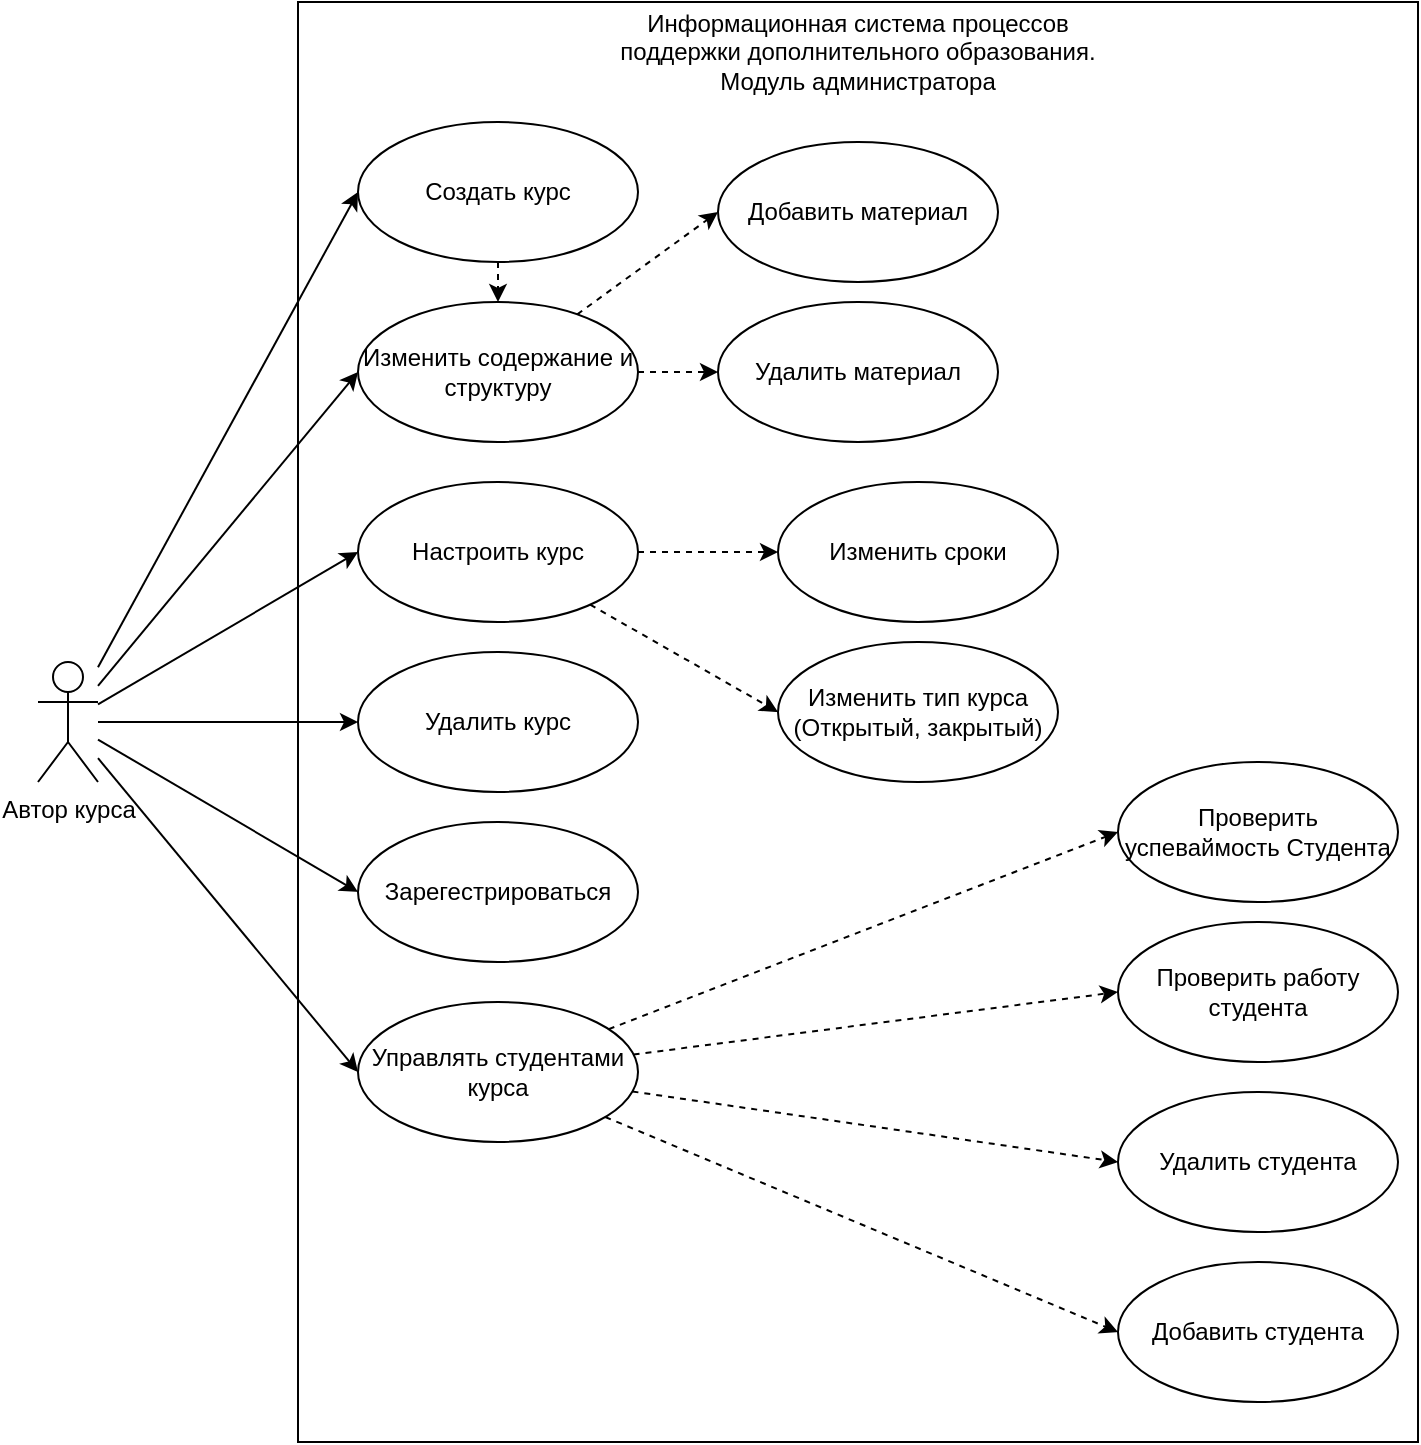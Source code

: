 <mxfile version="23.1.5" type="device">
  <diagram name="Страница — 1" id="TUdbi3gtHHj1jDcqYHT5">
    <mxGraphModel dx="1434" dy="884" grid="1" gridSize="10" guides="1" tooltips="1" connect="1" arrows="1" fold="1" page="1" pageScale="1" pageWidth="827" pageHeight="1169" math="0" shadow="0">
      <root>
        <mxCell id="0" />
        <mxCell id="1" parent="0" />
        <mxCell id="-H2JG8YgPfby64dMCURj-17" value="" style="rounded=0;whiteSpace=wrap;html=1;" vertex="1" parent="1">
          <mxGeometry x="160" y="40" width="560" height="720" as="geometry" />
        </mxCell>
        <mxCell id="-H2JG8YgPfby64dMCURj-21" style="rounded=0;orthogonalLoop=1;jettySize=auto;html=1;strokeColor=default;entryX=0;entryY=0.5;entryDx=0;entryDy=0;" edge="1" parent="1" source="-H2JG8YgPfby64dMCURj-1" target="-H2JG8YgPfby64dMCURj-6">
          <mxGeometry relative="1" as="geometry" />
        </mxCell>
        <mxCell id="-H2JG8YgPfby64dMCURj-24" style="rounded=0;orthogonalLoop=1;jettySize=auto;html=1;entryX=0;entryY=0.5;entryDx=0;entryDy=0;" edge="1" parent="1" source="-H2JG8YgPfby64dMCURj-1" target="-H2JG8YgPfby64dMCURj-2">
          <mxGeometry relative="1" as="geometry" />
        </mxCell>
        <mxCell id="-H2JG8YgPfby64dMCURj-37" style="rounded=0;orthogonalLoop=1;jettySize=auto;html=1;entryX=0;entryY=0.5;entryDx=0;entryDy=0;" edge="1" parent="1" source="-H2JG8YgPfby64dMCURj-1" target="-H2JG8YgPfby64dMCURj-5">
          <mxGeometry relative="1" as="geometry" />
        </mxCell>
        <mxCell id="-H2JG8YgPfby64dMCURj-44" style="rounded=0;orthogonalLoop=1;jettySize=auto;html=1;entryX=0;entryY=0.5;entryDx=0;entryDy=0;" edge="1" parent="1" source="-H2JG8YgPfby64dMCURj-1" target="-H2JG8YgPfby64dMCURj-13">
          <mxGeometry relative="1" as="geometry" />
        </mxCell>
        <mxCell id="-H2JG8YgPfby64dMCURj-49" style="rounded=0;orthogonalLoop=1;jettySize=auto;html=1;entryX=0;entryY=0.5;entryDx=0;entryDy=0;" edge="1" parent="1" source="-H2JG8YgPfby64dMCURj-1" target="-H2JG8YgPfby64dMCURj-48">
          <mxGeometry relative="1" as="geometry" />
        </mxCell>
        <mxCell id="-H2JG8YgPfby64dMCURj-54" style="rounded=0;orthogonalLoop=1;jettySize=auto;html=1;entryX=0;entryY=0.5;entryDx=0;entryDy=0;" edge="1" parent="1" source="-H2JG8YgPfby64dMCURj-1" target="-H2JG8YgPfby64dMCURj-53">
          <mxGeometry relative="1" as="geometry" />
        </mxCell>
        <mxCell id="-H2JG8YgPfby64dMCURj-1" value="Автор курса" style="shape=umlActor;verticalLabelPosition=bottom;verticalAlign=top;html=1;" vertex="1" parent="1">
          <mxGeometry x="30" y="370" width="30" height="60" as="geometry" />
        </mxCell>
        <mxCell id="-H2JG8YgPfby64dMCURj-36" style="rounded=0;orthogonalLoop=1;jettySize=auto;html=1;entryX=0.5;entryY=0;entryDx=0;entryDy=0;dashed=1;" edge="1" parent="1" source="-H2JG8YgPfby64dMCURj-2" target="-H2JG8YgPfby64dMCURj-5">
          <mxGeometry relative="1" as="geometry" />
        </mxCell>
        <mxCell id="-H2JG8YgPfby64dMCURj-2" value="Создать курс" style="ellipse;whiteSpace=wrap;html=1;" vertex="1" parent="1">
          <mxGeometry x="190" y="100" width="140" height="70" as="geometry" />
        </mxCell>
        <mxCell id="-H2JG8YgPfby64dMCURj-3" value="Проверить работу студента" style="ellipse;whiteSpace=wrap;html=1;" vertex="1" parent="1">
          <mxGeometry x="570" y="500" width="140" height="70" as="geometry" />
        </mxCell>
        <mxCell id="-H2JG8YgPfby64dMCURj-4" value="Добавить материал" style="ellipse;whiteSpace=wrap;html=1;" vertex="1" parent="1">
          <mxGeometry x="370" y="110" width="140" height="70" as="geometry" />
        </mxCell>
        <mxCell id="-H2JG8YgPfby64dMCURj-34" style="rounded=0;orthogonalLoop=1;jettySize=auto;html=1;entryX=0;entryY=0.5;entryDx=0;entryDy=0;dashed=1;" edge="1" parent="1" source="-H2JG8YgPfby64dMCURj-5" target="-H2JG8YgPfby64dMCURj-4">
          <mxGeometry relative="1" as="geometry" />
        </mxCell>
        <mxCell id="-H2JG8YgPfby64dMCURj-35" style="rounded=0;orthogonalLoop=1;jettySize=auto;html=1;entryX=0;entryY=0.5;entryDx=0;entryDy=0;dashed=1;" edge="1" parent="1" source="-H2JG8YgPfby64dMCURj-5" target="-H2JG8YgPfby64dMCURj-33">
          <mxGeometry relative="1" as="geometry" />
        </mxCell>
        <mxCell id="-H2JG8YgPfby64dMCURj-5" value="Изменить содержание и структуру" style="ellipse;whiteSpace=wrap;html=1;" vertex="1" parent="1">
          <mxGeometry x="190" y="190" width="140" height="70" as="geometry" />
        </mxCell>
        <mxCell id="-H2JG8YgPfby64dMCURj-6" value="Зарегестрироваться" style="ellipse;whiteSpace=wrap;html=1;" vertex="1" parent="1">
          <mxGeometry x="190" y="450" width="140" height="70" as="geometry" />
        </mxCell>
        <mxCell id="-H2JG8YgPfby64dMCURj-12" value="Проверить успеваймость Студента" style="ellipse;whiteSpace=wrap;html=1;" vertex="1" parent="1">
          <mxGeometry x="570" y="420" width="140" height="70" as="geometry" />
        </mxCell>
        <mxCell id="-H2JG8YgPfby64dMCURj-40" style="rounded=0;orthogonalLoop=1;jettySize=auto;html=1;dashed=1;entryX=0;entryY=0.5;entryDx=0;entryDy=0;" edge="1" parent="1" source="-H2JG8YgPfby64dMCURj-13" target="-H2JG8YgPfby64dMCURj-12">
          <mxGeometry relative="1" as="geometry" />
        </mxCell>
        <mxCell id="-H2JG8YgPfby64dMCURj-41" style="rounded=0;orthogonalLoop=1;jettySize=auto;html=1;entryX=0;entryY=0.5;entryDx=0;entryDy=0;dashed=1;" edge="1" parent="1" source="-H2JG8YgPfby64dMCURj-13" target="-H2JG8YgPfby64dMCURj-3">
          <mxGeometry relative="1" as="geometry" />
        </mxCell>
        <mxCell id="-H2JG8YgPfby64dMCURj-42" style="rounded=0;orthogonalLoop=1;jettySize=auto;html=1;entryX=0;entryY=0.5;entryDx=0;entryDy=0;dashed=1;" edge="1" parent="1" source="-H2JG8YgPfby64dMCURj-13" target="-H2JG8YgPfby64dMCURj-38">
          <mxGeometry relative="1" as="geometry" />
        </mxCell>
        <mxCell id="-H2JG8YgPfby64dMCURj-43" style="rounded=0;orthogonalLoop=1;jettySize=auto;html=1;entryX=0;entryY=0.5;entryDx=0;entryDy=0;dashed=1;" edge="1" parent="1" source="-H2JG8YgPfby64dMCURj-13" target="-H2JG8YgPfby64dMCURj-39">
          <mxGeometry relative="1" as="geometry" />
        </mxCell>
        <mxCell id="-H2JG8YgPfby64dMCURj-13" value="Управлять студентами курса" style="ellipse;whiteSpace=wrap;html=1;" vertex="1" parent="1">
          <mxGeometry x="190" y="540" width="140" height="70" as="geometry" />
        </mxCell>
        <mxCell id="-H2JG8YgPfby64dMCURj-18" value="Информационная система процессов поддержки дополнительного образования.&lt;br&gt;Модуль администратора" style="text;html=1;align=center;verticalAlign=middle;whiteSpace=wrap;rounded=0;" vertex="1" parent="1">
          <mxGeometry x="320" y="50" width="240" height="30" as="geometry" />
        </mxCell>
        <mxCell id="-H2JG8YgPfby64dMCURj-33" value="Удалить материал" style="ellipse;whiteSpace=wrap;html=1;" vertex="1" parent="1">
          <mxGeometry x="370" y="190" width="140" height="70" as="geometry" />
        </mxCell>
        <mxCell id="-H2JG8YgPfby64dMCURj-38" value="Удалить студента" style="ellipse;whiteSpace=wrap;html=1;" vertex="1" parent="1">
          <mxGeometry x="570" y="585" width="140" height="70" as="geometry" />
        </mxCell>
        <mxCell id="-H2JG8YgPfby64dMCURj-39" value="Добавить студента" style="ellipse;whiteSpace=wrap;html=1;" vertex="1" parent="1">
          <mxGeometry x="570" y="670" width="140" height="70" as="geometry" />
        </mxCell>
        <mxCell id="-H2JG8YgPfby64dMCURj-55" style="rounded=0;orthogonalLoop=1;jettySize=auto;html=1;entryX=0;entryY=0.5;entryDx=0;entryDy=0;dashed=1;" edge="1" parent="1" source="-H2JG8YgPfby64dMCURj-48" target="-H2JG8YgPfby64dMCURj-50">
          <mxGeometry relative="1" as="geometry" />
        </mxCell>
        <mxCell id="-H2JG8YgPfby64dMCURj-56" style="rounded=0;orthogonalLoop=1;jettySize=auto;html=1;entryX=0;entryY=0.5;entryDx=0;entryDy=0;dashed=1;" edge="1" parent="1" source="-H2JG8YgPfby64dMCURj-48" target="-H2JG8YgPfby64dMCURj-51">
          <mxGeometry relative="1" as="geometry" />
        </mxCell>
        <mxCell id="-H2JG8YgPfby64dMCURj-48" value="Настроить курс" style="ellipse;whiteSpace=wrap;html=1;" vertex="1" parent="1">
          <mxGeometry x="190" y="280" width="140" height="70" as="geometry" />
        </mxCell>
        <mxCell id="-H2JG8YgPfby64dMCURj-50" value="Изменить сроки" style="ellipse;whiteSpace=wrap;html=1;" vertex="1" parent="1">
          <mxGeometry x="400" y="280" width="140" height="70" as="geometry" />
        </mxCell>
        <mxCell id="-H2JG8YgPfby64dMCURj-51" value="Изменить тип курса (Открытый, закрытый)" style="ellipse;whiteSpace=wrap;html=1;" vertex="1" parent="1">
          <mxGeometry x="400" y="360" width="140" height="70" as="geometry" />
        </mxCell>
        <mxCell id="-H2JG8YgPfby64dMCURj-53" value="Удалить курс" style="ellipse;whiteSpace=wrap;html=1;" vertex="1" parent="1">
          <mxGeometry x="190" y="365" width="140" height="70" as="geometry" />
        </mxCell>
      </root>
    </mxGraphModel>
  </diagram>
</mxfile>
